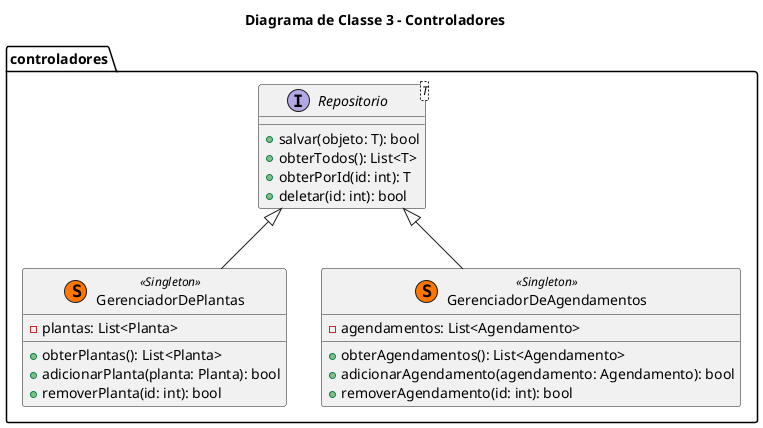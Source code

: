 @startuml Diagrama_Classe_3
title Diagrama de Classe 3 - Controladores

package controladores {
  interface Repositorio<T> {
    +salvar(objeto: T): bool
    +obterTodos(): List<T>
    +obterPorId(id: int): T
    +deletar(id: int): bool
  }

  class GerenciadorDePlantas << (S,#FF7700) Singleton >> {
    -plantas: List<Planta>
    +obterPlantas(): List<Planta>
    +adicionarPlanta(planta: Planta): bool
    +removerPlanta(id: int): bool
  }

  class GerenciadorDeAgendamentos << (S,#FF7700) Singleton >> {
    -agendamentos: List<Agendamento>
    +obterAgendamentos(): List<Agendamento>
    +adicionarAgendamento(agendamento: Agendamento): bool
    +removerAgendamento(id: int): bool
  }

  Repositorio <|-- GerenciadorDePlantas
  Repositorio <|-- GerenciadorDeAgendamentos
}
@enduml
